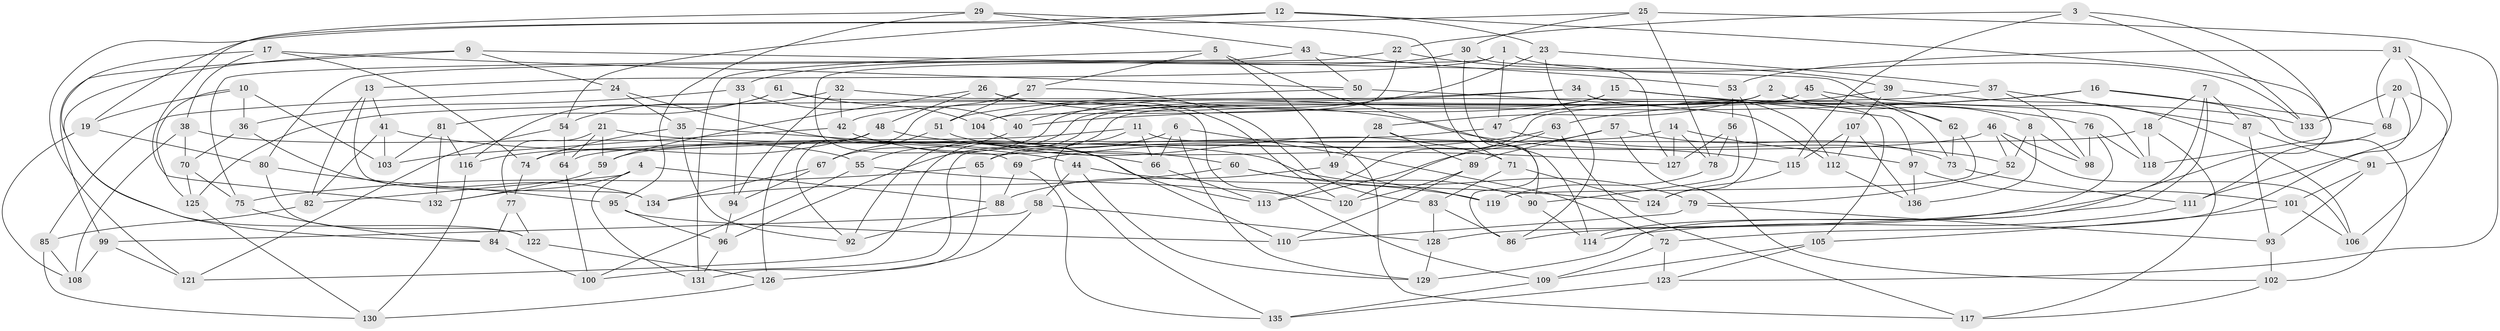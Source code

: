 // coarse degree distribution, {6: 0.47126436781609193, 4: 0.4367816091954023, 5: 0.08045977011494253, 3: 0.011494252873563218}
// Generated by graph-tools (version 1.1) at 2025/52/02/27/25 19:52:31]
// undirected, 136 vertices, 272 edges
graph export_dot {
graph [start="1"]
  node [color=gray90,style=filled];
  1;
  2;
  3;
  4;
  5;
  6;
  7;
  8;
  9;
  10;
  11;
  12;
  13;
  14;
  15;
  16;
  17;
  18;
  19;
  20;
  21;
  22;
  23;
  24;
  25;
  26;
  27;
  28;
  29;
  30;
  31;
  32;
  33;
  34;
  35;
  36;
  37;
  38;
  39;
  40;
  41;
  42;
  43;
  44;
  45;
  46;
  47;
  48;
  49;
  50;
  51;
  52;
  53;
  54;
  55;
  56;
  57;
  58;
  59;
  60;
  61;
  62;
  63;
  64;
  65;
  66;
  67;
  68;
  69;
  70;
  71;
  72;
  73;
  74;
  75;
  76;
  77;
  78;
  79;
  80;
  81;
  82;
  83;
  84;
  85;
  86;
  87;
  88;
  89;
  90;
  91;
  92;
  93;
  94;
  95;
  96;
  97;
  98;
  99;
  100;
  101;
  102;
  103;
  104;
  105;
  106;
  107;
  108;
  109;
  110;
  111;
  112;
  113;
  114;
  115;
  116;
  117;
  118;
  119;
  120;
  121;
  122;
  123;
  124;
  125;
  126;
  127;
  128;
  129;
  130;
  131;
  132;
  133;
  134;
  135;
  136;
  1 -- 47;
  1 -- 13;
  1 -- 133;
  1 -- 69;
  2 -- 73;
  2 -- 8;
  2 -- 92;
  2 -- 28;
  3 -- 118;
  3 -- 115;
  3 -- 22;
  3 -- 133;
  4 -- 132;
  4 -- 82;
  4 -- 88;
  4 -- 131;
  5 -- 27;
  5 -- 49;
  5 -- 114;
  5 -- 131;
  6 -- 72;
  6 -- 129;
  6 -- 66;
  6 -- 96;
  7 -- 129;
  7 -- 128;
  7 -- 18;
  7 -- 87;
  8 -- 136;
  8 -- 98;
  8 -- 52;
  9 -- 99;
  9 -- 84;
  9 -- 62;
  9 -- 24;
  10 -- 103;
  10 -- 36;
  10 -- 19;
  10 -- 125;
  11 -- 135;
  11 -- 66;
  11 -- 59;
  11 -- 117;
  12 -- 19;
  12 -- 54;
  12 -- 23;
  12 -- 114;
  13 -- 82;
  13 -- 41;
  13 -- 134;
  14 -- 97;
  14 -- 78;
  14 -- 127;
  14 -- 74;
  15 -- 76;
  15 -- 97;
  15 -- 42;
  15 -- 67;
  16 -- 68;
  16 -- 40;
  16 -- 102;
  16 -- 63;
  17 -- 122;
  17 -- 38;
  17 -- 74;
  17 -- 50;
  18 -- 65;
  18 -- 118;
  18 -- 117;
  19 -- 108;
  19 -- 80;
  20 -- 133;
  20 -- 68;
  20 -- 106;
  20 -- 72;
  21 -- 59;
  21 -- 77;
  21 -- 64;
  21 -- 79;
  22 -- 80;
  22 -- 104;
  22 -- 39;
  23 -- 104;
  23 -- 86;
  23 -- 37;
  24 -- 85;
  24 -- 35;
  24 -- 113;
  25 -- 123;
  25 -- 30;
  25 -- 78;
  25 -- 121;
  26 -- 120;
  26 -- 59;
  26 -- 48;
  26 -- 115;
  27 -- 83;
  27 -- 51;
  27 -- 92;
  28 -- 89;
  28 -- 49;
  28 -- 90;
  29 -- 132;
  29 -- 43;
  29 -- 95;
  29 -- 71;
  30 -- 127;
  30 -- 86;
  30 -- 33;
  31 -- 68;
  31 -- 111;
  31 -- 91;
  31 -- 53;
  32 -- 118;
  32 -- 54;
  32 -- 42;
  32 -- 94;
  33 -- 94;
  33 -- 40;
  33 -- 36;
  34 -- 125;
  34 -- 112;
  34 -- 40;
  34 -- 105;
  35 -- 92;
  35 -- 74;
  35 -- 66;
  36 -- 70;
  36 -- 134;
  37 -- 113;
  37 -- 98;
  37 -- 87;
  38 -- 108;
  38 -- 70;
  38 -- 55;
  39 -- 47;
  39 -- 107;
  39 -- 106;
  40 -- 55;
  41 -- 44;
  41 -- 103;
  41 -- 82;
  42 -- 60;
  42 -- 103;
  43 -- 53;
  43 -- 75;
  43 -- 50;
  44 -- 119;
  44 -- 58;
  44 -- 129;
  45 -- 65;
  45 -- 133;
  45 -- 62;
  45 -- 121;
  46 -- 98;
  46 -- 64;
  46 -- 52;
  46 -- 106;
  47 -- 100;
  47 -- 52;
  48 -- 116;
  48 -- 126;
  48 -- 127;
  49 -- 119;
  49 -- 88;
  50 -- 51;
  50 -- 112;
  51 -- 71;
  51 -- 67;
  52 -- 79;
  53 -- 124;
  53 -- 56;
  54 -- 121;
  54 -- 64;
  55 -- 120;
  55 -- 100;
  56 -- 78;
  56 -- 90;
  56 -- 127;
  57 -- 89;
  57 -- 113;
  57 -- 102;
  57 -- 73;
  58 -- 99;
  58 -- 128;
  58 -- 126;
  59 -- 132;
  60 -- 134;
  60 -- 124;
  60 -- 90;
  61 -- 109;
  61 -- 116;
  61 -- 81;
  61 -- 104;
  62 -- 73;
  62 -- 119;
  63 -- 120;
  63 -- 117;
  63 -- 69;
  64 -- 100;
  65 -- 131;
  65 -- 75;
  66 -- 113;
  67 -- 94;
  67 -- 134;
  68 -- 111;
  69 -- 88;
  69 -- 135;
  70 -- 125;
  70 -- 75;
  71 -- 83;
  71 -- 124;
  72 -- 123;
  72 -- 109;
  73 -- 111;
  74 -- 77;
  75 -- 84;
  76 -- 118;
  76 -- 86;
  76 -- 98;
  77 -- 84;
  77 -- 122;
  78 -- 119;
  79 -- 110;
  79 -- 93;
  80 -- 95;
  80 -- 122;
  81 -- 103;
  81 -- 116;
  81 -- 132;
  82 -- 85;
  83 -- 86;
  83 -- 128;
  84 -- 100;
  85 -- 130;
  85 -- 108;
  87 -- 93;
  87 -- 91;
  88 -- 92;
  89 -- 110;
  89 -- 120;
  90 -- 114;
  91 -- 93;
  91 -- 101;
  93 -- 102;
  94 -- 96;
  95 -- 96;
  95 -- 110;
  96 -- 131;
  97 -- 101;
  97 -- 136;
  99 -- 121;
  99 -- 108;
  101 -- 106;
  101 -- 105;
  102 -- 117;
  104 -- 110;
  105 -- 123;
  105 -- 109;
  107 -- 112;
  107 -- 136;
  107 -- 115;
  109 -- 135;
  111 -- 114;
  112 -- 136;
  115 -- 124;
  116 -- 130;
  122 -- 126;
  123 -- 135;
  125 -- 130;
  126 -- 130;
  128 -- 129;
}
